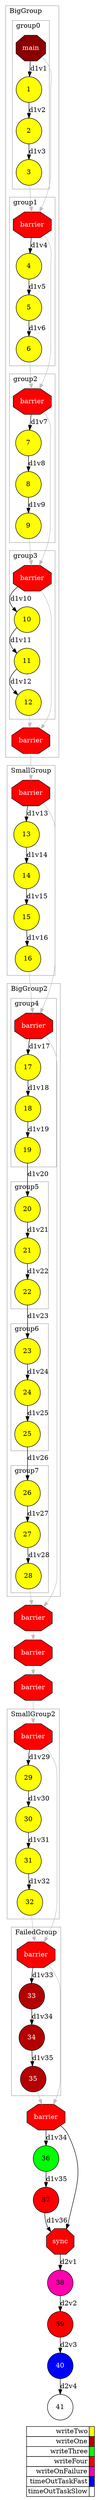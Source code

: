 digraph {
  rankdir=TB;
  labeljust="l";
  compound= true;
  subgraph dependence_graph {
    ranksep=0.20;
    node[height=0.75];

Synchro0[label="main", shape=octagon, style=filled fillcolor="#8B0000" fontcolor="#FFFFFF"];
subgraph clusterTasksBigGroup {
shape=rect;
node[height=0.75];
color="#A9A9A9"; 
label="BigGroup";

subgraph clusterTasksgroup0 {
shape=rect;
node[height=0.75];
color="#A9A9A9"; 
label="group0";

1[shape=circle, style=filled fillcolor="#ffff00" fontcolor="#000000"];
Synchro0 -> 1 [label="d1v1"];
2[shape=circle, style=filled fillcolor="#ffff00" fontcolor="#000000"];
1 -> 2 [label="d1v2"];
3[shape=circle, style=filled fillcolor="#ffff00" fontcolor="#000000"];
2 -> 3 [label="d1v3"];
}

Synchro1[label="barrier", shape=octagon, style=filled fillcolor="#ff0000" fontcolor="#FFFFFF"];
Synchro0 -> Synchro1 [color=grey];
3 -> Synchro1 [color=grey];
subgraph clusterTasksgroup1 {
shape=rect;
node[height=0.75];
color="#A9A9A9"; 
label="group1";

4[shape=circle, style=filled fillcolor="#ffff00" fontcolor="#000000"];
Synchro1 -> 4 [label="d1v4"];
5[shape=circle, style=filled fillcolor="#ffff00" fontcolor="#000000"];
4 -> 5 [label="d1v5"];
6[shape=circle, style=filled fillcolor="#ffff00" fontcolor="#000000"];
5 -> 6 [label="d1v6"];
}

Synchro2[label="barrier", shape=octagon, style=filled fillcolor="#ff0000" fontcolor="#FFFFFF"];
Synchro1 -> Synchro2 [color=grey];
6 -> Synchro2 [color=grey];
subgraph clusterTasksgroup2 {
shape=rect;
node[height=0.75];
color="#A9A9A9"; 
label="group2";

7[shape=circle, style=filled fillcolor="#ffff00" fontcolor="#000000"];
Synchro2 -> 7 [label="d1v7"];
8[shape=circle, style=filled fillcolor="#ffff00" fontcolor="#000000"];
7 -> 8 [label="d1v8"];
9[shape=circle, style=filled fillcolor="#ffff00" fontcolor="#000000"];
8 -> 9 [label="d1v9"];
}

Synchro3[label="barrier", shape=octagon, style=filled fillcolor="#ff0000" fontcolor="#FFFFFF"];
Synchro2 -> Synchro3 [color=grey];
9 -> Synchro3 [color=grey];
subgraph clusterTasksgroup3 {
shape=rect;
node[height=0.75];
color="#A9A9A9"; 
label="group3";

10[shape=circle, style=filled fillcolor="#ffff00" fontcolor="#000000"];
Synchro3 -> 10 [label="d1v10"];
11[shape=circle, style=filled fillcolor="#ffff00" fontcolor="#000000"];
10 -> 11 [label="d1v11"];
12[shape=circle, style=filled fillcolor="#ffff00" fontcolor="#000000"];
11 -> 12 [label="d1v12"];
}

Synchro4[label="barrier", shape=octagon, style=filled fillcolor="#ff0000" fontcolor="#FFFFFF"];
Synchro3 -> Synchro4 [color=grey];
12 -> Synchro4 [color=grey];
}

Synchro5[label="barrier", shape=octagon, style=filled fillcolor="#ff0000" fontcolor="#FFFFFF"];
Synchro4 -> Synchro5 [color=grey];
subgraph clusterTasksSmallGroup {
shape=rect;
node[height=0.75];
color="#A9A9A9"; 
label="SmallGroup";

13[shape=circle, style=filled fillcolor="#ffff00" fontcolor="#000000"];
Synchro5 -> 13 [label="d1v13"];
14[shape=circle, style=filled fillcolor="#ffff00" fontcolor="#000000"];
13 -> 14 [label="d1v14"];
15[shape=circle, style=filled fillcolor="#ffff00" fontcolor="#000000"];
14 -> 15 [label="d1v15"];
16[shape=circle, style=filled fillcolor="#ffff00" fontcolor="#000000"];
15 -> 16 [label="d1v16"];
}

Synchro6[label="barrier", shape=octagon, style=filled fillcolor="#ff0000" fontcolor="#FFFFFF"];
Synchro5 -> Synchro6 [color=grey];
16 -> Synchro6 [color=grey];
subgraph clusterTasksBigGroup2 {
shape=rect;
node[height=0.75];
color="#A9A9A9"; 
label="BigGroup2";

subgraph clusterTasksgroup4 {
shape=rect;
node[height=0.75];
color="#A9A9A9"; 
label="group4";

17[shape=circle, style=filled fillcolor="#ffff00" fontcolor="#000000"];
Synchro6 -> 17 [label="d1v17"];
18[shape=circle, style=filled fillcolor="#ffff00" fontcolor="#000000"];
17 -> 18 [label="d1v18"];
19[shape=circle, style=filled fillcolor="#ffff00" fontcolor="#000000"];
18 -> 19 [label="d1v19"];
}

subgraph clusterTasksgroup5 {
shape=rect;
node[height=0.75];
color="#A9A9A9"; 
label="group5";

20[shape=circle, style=filled fillcolor="#ffff00" fontcolor="#000000"];
19 -> 20 [label="d1v20"];
21[shape=circle, style=filled fillcolor="#ffff00" fontcolor="#000000"];
20 -> 21 [label="d1v21"];
22[shape=circle, style=filled fillcolor="#ffff00" fontcolor="#000000"];
21 -> 22 [label="d1v22"];
}

subgraph clusterTasksgroup6 {
shape=rect;
node[height=0.75];
color="#A9A9A9"; 
label="group6";

23[shape=circle, style=filled fillcolor="#ffff00" fontcolor="#000000"];
22 -> 23 [label="d1v23"];
24[shape=circle, style=filled fillcolor="#ffff00" fontcolor="#000000"];
23 -> 24 [label="d1v24"];
25[shape=circle, style=filled fillcolor="#ffff00" fontcolor="#000000"];
24 -> 25 [label="d1v25"];
}

subgraph clusterTasksgroup7 {
shape=rect;
node[height=0.75];
color="#A9A9A9"; 
label="group7";

26[shape=circle, style=filled fillcolor="#ffff00" fontcolor="#000000"];
25 -> 26 [label="d1v26"];
27[shape=circle, style=filled fillcolor="#ffff00" fontcolor="#000000"];
26 -> 27 [label="d1v27"];
28[shape=circle, style=filled fillcolor="#ffff00" fontcolor="#000000"];
27 -> 28 [label="d1v28"];
}

}

Synchro7[label="barrier", shape=octagon, style=filled fillcolor="#ff0000" fontcolor="#FFFFFF"];
Synchro6 -> Synchro7 [color=grey];
28 -> Synchro7 [color=grey];
Synchro8[label="barrier", shape=octagon, style=filled fillcolor="#ff0000" fontcolor="#FFFFFF"];
Synchro7 -> Synchro8 [color=grey];
Synchro9[label="barrier", shape=octagon, style=filled fillcolor="#ff0000" fontcolor="#FFFFFF"];
Synchro8 -> Synchro9 [color=grey];
Synchro10[label="barrier", shape=octagon, style=filled fillcolor="#ff0000" fontcolor="#FFFFFF"];
Synchro9 -> Synchro10 [color=grey];
subgraph clusterTasksSmallGroup2 {
shape=rect;
node[height=0.75];
color="#A9A9A9"; 
label="SmallGroup2";

29[shape=circle, style=filled fillcolor="#ffff00" fontcolor="#000000"];
Synchro10 -> 29 [label="d1v29"];
30[shape=circle, style=filled fillcolor="#ffff00" fontcolor="#000000"];
29 -> 30 [label="d1v30"];
31[shape=circle, style=filled fillcolor="#ffff00" fontcolor="#000000"];
30 -> 31 [label="d1v31"];
32[shape=circle, style=filled fillcolor="#ffff00" fontcolor="#000000"];
31 -> 32 [label="d1v32"];
}

Synchro11[label="barrier", shape=octagon, style=filled fillcolor="#ff0000" fontcolor="#FFFFFF"];
Synchro10 -> Synchro11 [color=grey];
32 -> Synchro11 [color=grey];
subgraph clusterTasksFailedGroup {
shape=rect;
node[height=0.75];
color="#A9A9A9"; 
label="FailedGroup";

33[shape=circle, style=filled fillcolor="#b30000" fontcolor="#ffffff"];
Synchro11 -> 33 [label="d1v33"];
34[shape=circle, style=filled fillcolor="#b30000" fontcolor="#ffffff"];
33 -> 34 [label="d1v34"];
35[shape=circle, style=filled fillcolor="#b30000" fontcolor="#ffffff"];
34 -> 35 [label="d1v35"];
}

Synchro12[label="barrier", shape=octagon, style=filled fillcolor="#ff0000" fontcolor="#FFFFFF"];
Synchro11 -> Synchro12 [color=grey];
35 -> Synchro12 [color=grey];
36[shape=circle, style=filled fillcolor="#00ff00" fontcolor="#000000"];
Synchro12 -> 36 [label="d1v34"];
37[shape=circle, style=filled fillcolor="#ff0000" fontcolor="#000000"];
36 -> 37 [label="d1v35"];
Synchro13[label="sync", shape=octagon, style=filled fillcolor="#ff0000" fontcolor="#FFFFFF"];
Synchro12 -> Synchro13;
37 -> Synchro13 [label="d1v36"];
38[shape=circle, style=filled fillcolor="#ff00ae" fontcolor="#000000"];
Synchro13 -> 38 [label="d2v1"];
39[shape=circle, style=filled fillcolor="#ff0000" fontcolor="#000000"];
38 -> 39 [label="d2v2"];
40[shape=circle, style=filled fillcolor="#0000ff" fontcolor="#ffffff"];
39 -> 40 [label="d2v3"];
41[shape=circle, style=filled fillcolor="#ffffff" fontcolor="#000000"];
40 -> 41 [label="d2v4"];  }
  subgraph legend {
    rank=sink;
    node [shape=plaintext, height=0.75];
    ranksep=0.20;
    label = "Legend";
    key [label=<
      <table border="0" cellpadding="2" cellspacing="0" cellborder="1">
<tr>
<td align="right">writeTwo</td>
<td bgcolor="#ffff00">&nbsp;</td>
</tr>
<tr>
<td align="right">writeOne</td>
<td bgcolor="#b30000">&nbsp;</td>
</tr>
<tr>
<td align="right">writeThree</td>
<td bgcolor="#00ff00">&nbsp;</td>
</tr>
<tr>
<td align="right">writeFour</td>
<td bgcolor="#ff0000">&nbsp;</td>
</tr>
<tr>
<td align="right">writeOnFailure</td>
<td bgcolor="#ff00ae">&nbsp;</td>
</tr>
<tr>
<td align="right">timeOutTaskFast</td>
<td bgcolor="#0000ff">&nbsp;</td>
</tr>
<tr>
<td align="right">timeOutTaskSlow</td>
<td bgcolor="#ffffff">&nbsp;</td>
</tr>
      </table>
    >]
  }
}
